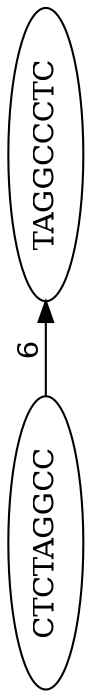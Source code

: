  digraph t12_1 {
 rankdir=LR;
 orientation=landscape;
 size = 10;

1   [label="CTCTAGGCC"];
2   [label="TAGGCCCTC"];

 1 -> 2 [label="6"];

 }